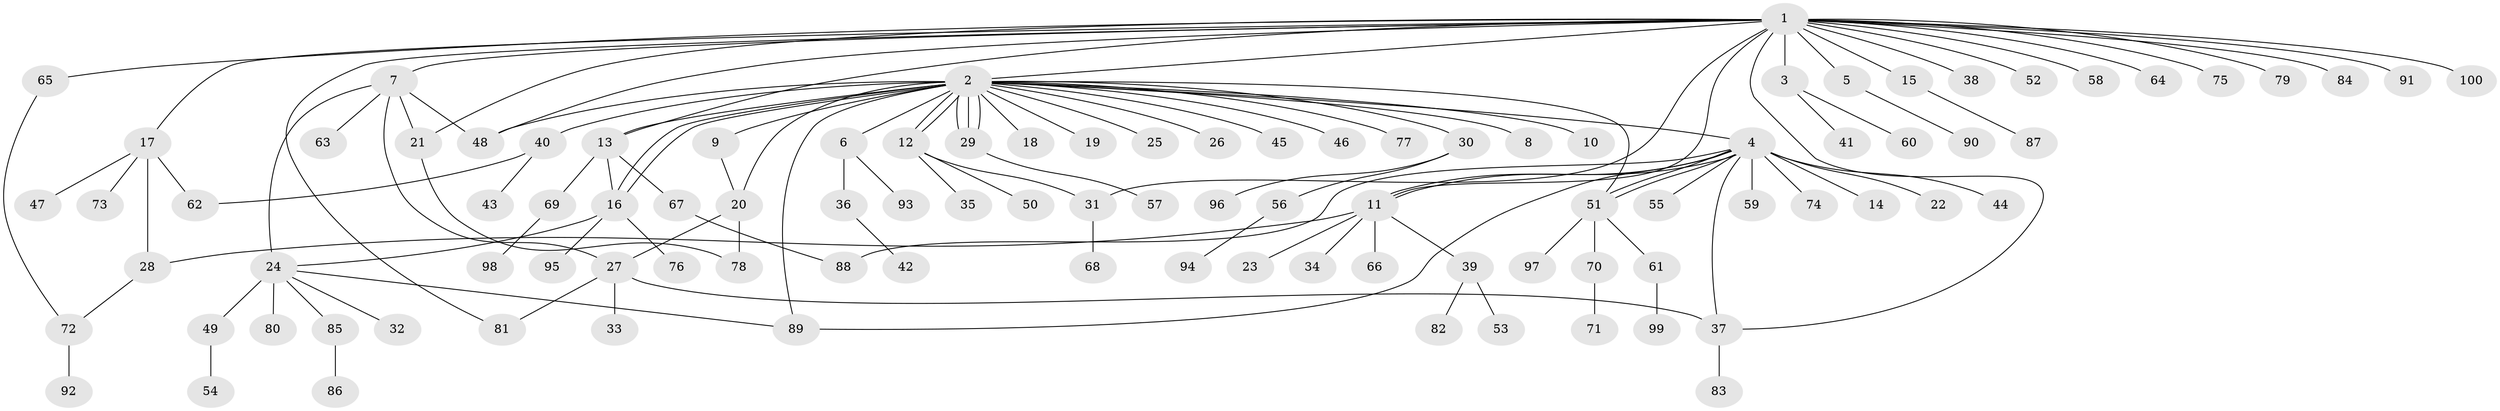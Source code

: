 // coarse degree distribution, {1: 0.9333333333333333, 16: 0.03333333333333333, 14: 0.03333333333333333}
// Generated by graph-tools (version 1.1) at 2025/50/03/04/25 21:50:15]
// undirected, 100 vertices, 126 edges
graph export_dot {
graph [start="1"]
  node [color=gray90,style=filled];
  1;
  2;
  3;
  4;
  5;
  6;
  7;
  8;
  9;
  10;
  11;
  12;
  13;
  14;
  15;
  16;
  17;
  18;
  19;
  20;
  21;
  22;
  23;
  24;
  25;
  26;
  27;
  28;
  29;
  30;
  31;
  32;
  33;
  34;
  35;
  36;
  37;
  38;
  39;
  40;
  41;
  42;
  43;
  44;
  45;
  46;
  47;
  48;
  49;
  50;
  51;
  52;
  53;
  54;
  55;
  56;
  57;
  58;
  59;
  60;
  61;
  62;
  63;
  64;
  65;
  66;
  67;
  68;
  69;
  70;
  71;
  72;
  73;
  74;
  75;
  76;
  77;
  78;
  79;
  80;
  81;
  82;
  83;
  84;
  85;
  86;
  87;
  88;
  89;
  90;
  91;
  92;
  93;
  94;
  95;
  96;
  97;
  98;
  99;
  100;
  1 -- 2;
  1 -- 3;
  1 -- 5;
  1 -- 7;
  1 -- 11;
  1 -- 13;
  1 -- 15;
  1 -- 17;
  1 -- 21;
  1 -- 31;
  1 -- 37;
  1 -- 38;
  1 -- 48;
  1 -- 52;
  1 -- 58;
  1 -- 64;
  1 -- 65;
  1 -- 75;
  1 -- 79;
  1 -- 81;
  1 -- 84;
  1 -- 91;
  1 -- 100;
  2 -- 4;
  2 -- 6;
  2 -- 8;
  2 -- 9;
  2 -- 10;
  2 -- 12;
  2 -- 12;
  2 -- 13;
  2 -- 16;
  2 -- 16;
  2 -- 18;
  2 -- 19;
  2 -- 20;
  2 -- 25;
  2 -- 26;
  2 -- 29;
  2 -- 29;
  2 -- 29;
  2 -- 30;
  2 -- 40;
  2 -- 45;
  2 -- 46;
  2 -- 48;
  2 -- 51;
  2 -- 77;
  2 -- 89;
  3 -- 41;
  3 -- 60;
  4 -- 11;
  4 -- 11;
  4 -- 14;
  4 -- 22;
  4 -- 37;
  4 -- 44;
  4 -- 51;
  4 -- 51;
  4 -- 55;
  4 -- 59;
  4 -- 74;
  4 -- 88;
  4 -- 89;
  5 -- 90;
  6 -- 36;
  6 -- 93;
  7 -- 21;
  7 -- 24;
  7 -- 27;
  7 -- 48;
  7 -- 63;
  9 -- 20;
  11 -- 23;
  11 -- 28;
  11 -- 34;
  11 -- 39;
  11 -- 66;
  12 -- 31;
  12 -- 35;
  12 -- 50;
  13 -- 16;
  13 -- 67;
  13 -- 69;
  15 -- 87;
  16 -- 24;
  16 -- 76;
  16 -- 95;
  17 -- 28;
  17 -- 47;
  17 -- 62;
  17 -- 73;
  20 -- 27;
  20 -- 78;
  21 -- 78;
  24 -- 32;
  24 -- 49;
  24 -- 80;
  24 -- 85;
  24 -- 89;
  27 -- 33;
  27 -- 37;
  27 -- 81;
  28 -- 72;
  29 -- 57;
  30 -- 56;
  30 -- 96;
  31 -- 68;
  36 -- 42;
  37 -- 83;
  39 -- 53;
  39 -- 82;
  40 -- 43;
  40 -- 62;
  49 -- 54;
  51 -- 61;
  51 -- 70;
  51 -- 97;
  56 -- 94;
  61 -- 99;
  65 -- 72;
  67 -- 88;
  69 -- 98;
  70 -- 71;
  72 -- 92;
  85 -- 86;
}
